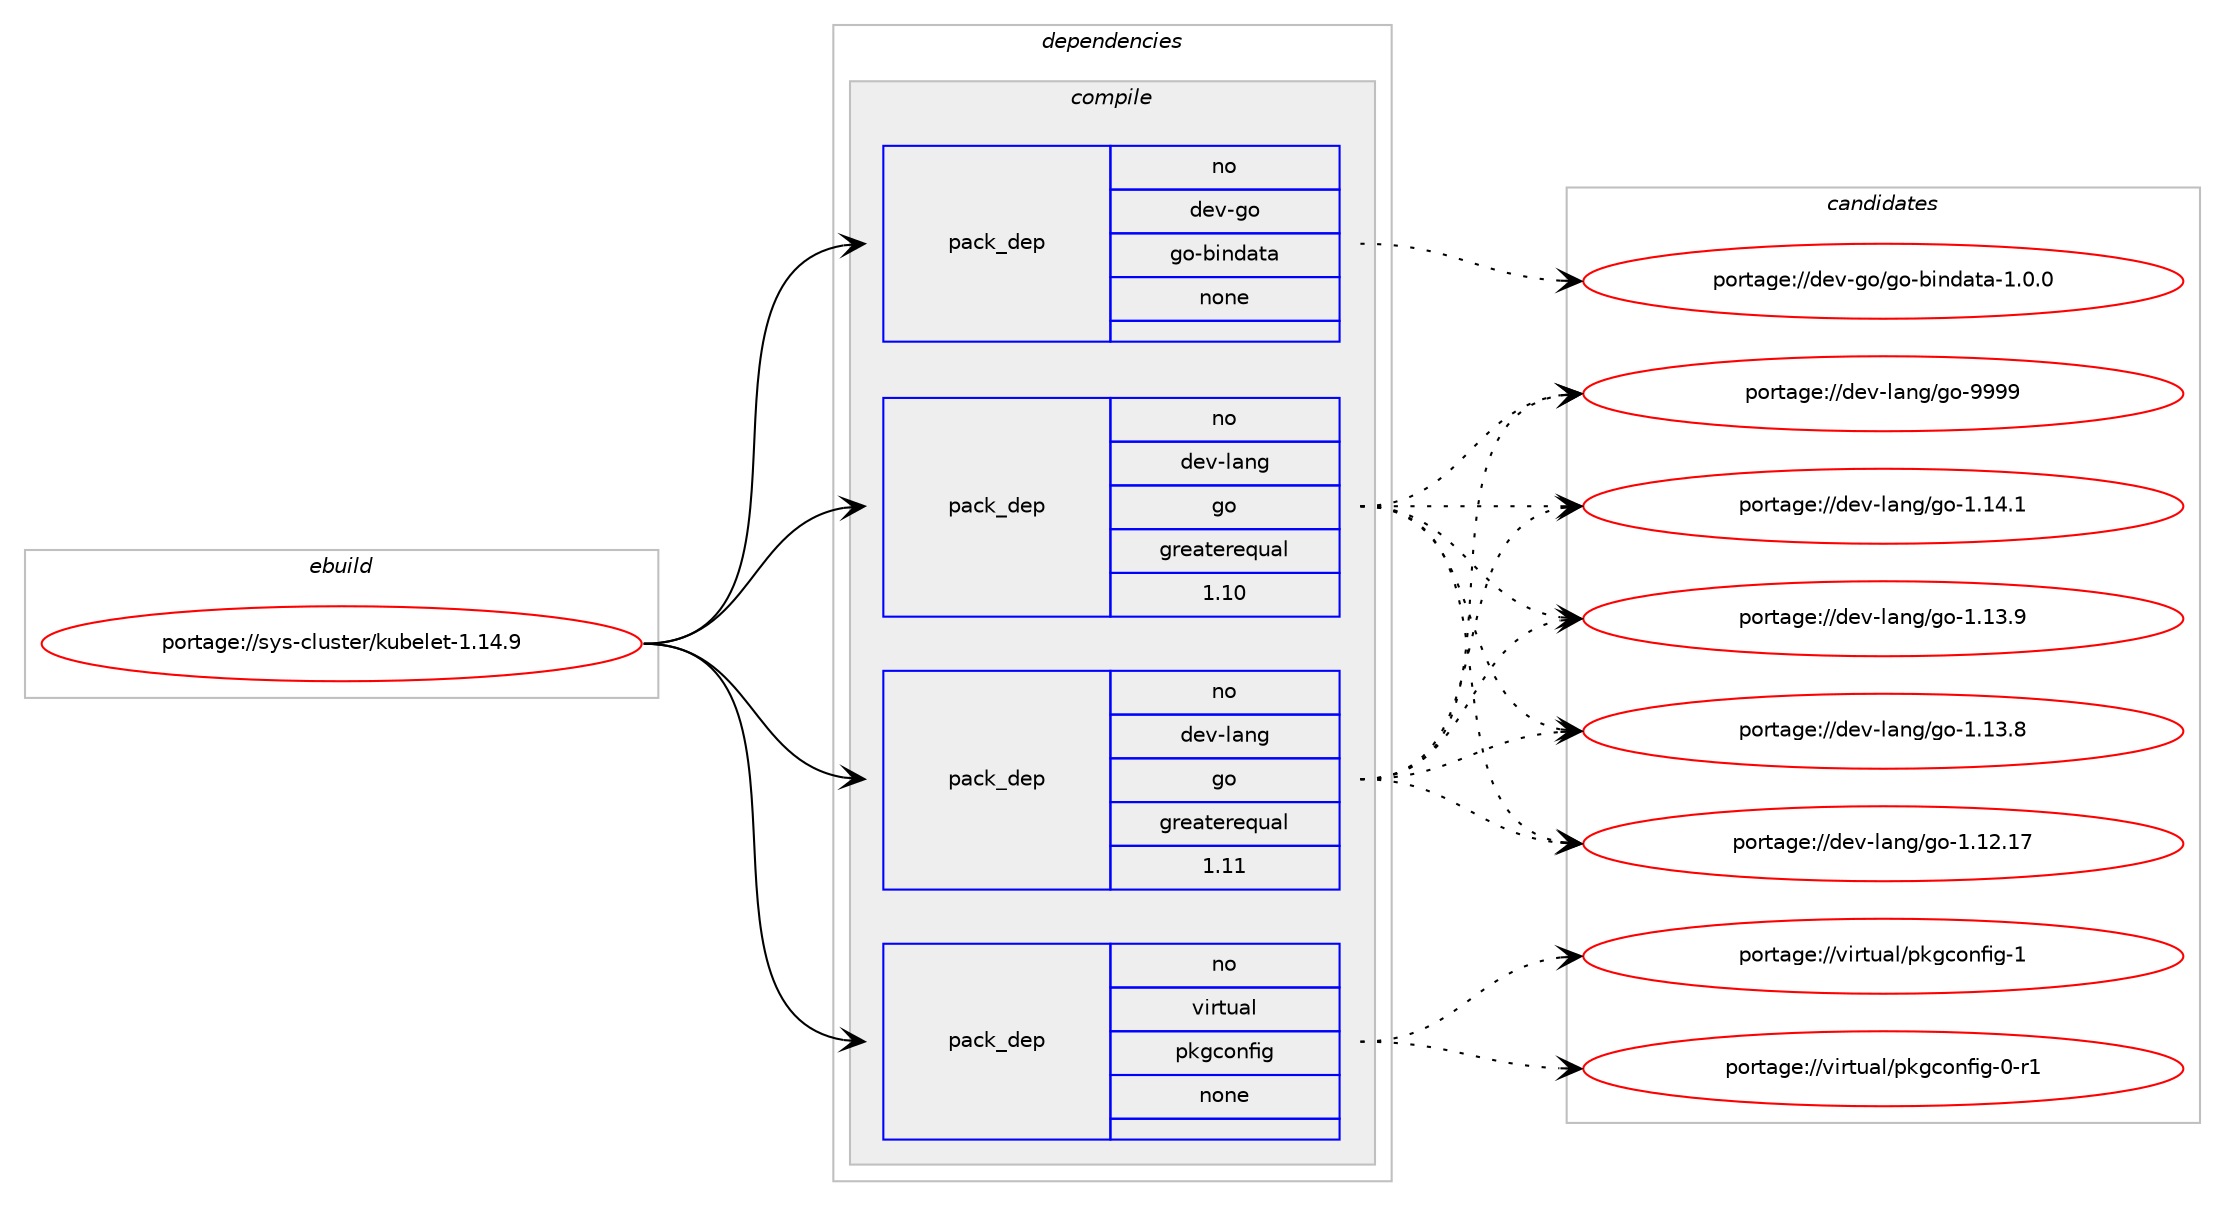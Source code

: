 digraph prolog {

# *************
# Graph options
# *************

newrank=true;
concentrate=true;
compound=true;
graph [rankdir=LR,fontname=Helvetica,fontsize=10,ranksep=1.5];#, ranksep=2.5, nodesep=0.2];
edge  [arrowhead=vee];
node  [fontname=Helvetica,fontsize=10];

# **********
# The ebuild
# **********

subgraph cluster_leftcol {
color=gray;
rank=same;
label=<<i>ebuild</i>>;
id [label="portage://sys-cluster/kubelet-1.14.9", color=red, width=4, href="../sys-cluster/kubelet-1.14.9.svg"];
}

# ****************
# The dependencies
# ****************

subgraph cluster_midcol {
color=gray;
label=<<i>dependencies</i>>;
subgraph cluster_compile {
fillcolor="#eeeeee";
style=filled;
label=<<i>compile</i>>;
subgraph pack9237 {
dependency11369 [label=<<TABLE BORDER="0" CELLBORDER="1" CELLSPACING="0" CELLPADDING="4" WIDTH="220"><TR><TD ROWSPAN="6" CELLPADDING="30">pack_dep</TD></TR><TR><TD WIDTH="110">no</TD></TR><TR><TD>dev-go</TD></TR><TR><TD>go-bindata</TD></TR><TR><TD>none</TD></TR><TR><TD></TD></TR></TABLE>>, shape=none, color=blue];
}
id:e -> dependency11369:w [weight=20,style="solid",arrowhead="vee"];
subgraph pack9238 {
dependency11370 [label=<<TABLE BORDER="0" CELLBORDER="1" CELLSPACING="0" CELLPADDING="4" WIDTH="220"><TR><TD ROWSPAN="6" CELLPADDING="30">pack_dep</TD></TR><TR><TD WIDTH="110">no</TD></TR><TR><TD>dev-lang</TD></TR><TR><TD>go</TD></TR><TR><TD>greaterequal</TD></TR><TR><TD>1.10</TD></TR></TABLE>>, shape=none, color=blue];
}
id:e -> dependency11370:w [weight=20,style="solid",arrowhead="vee"];
subgraph pack9239 {
dependency11371 [label=<<TABLE BORDER="0" CELLBORDER="1" CELLSPACING="0" CELLPADDING="4" WIDTH="220"><TR><TD ROWSPAN="6" CELLPADDING="30">pack_dep</TD></TR><TR><TD WIDTH="110">no</TD></TR><TR><TD>dev-lang</TD></TR><TR><TD>go</TD></TR><TR><TD>greaterequal</TD></TR><TR><TD>1.11</TD></TR></TABLE>>, shape=none, color=blue];
}
id:e -> dependency11371:w [weight=20,style="solid",arrowhead="vee"];
subgraph pack9240 {
dependency11372 [label=<<TABLE BORDER="0" CELLBORDER="1" CELLSPACING="0" CELLPADDING="4" WIDTH="220"><TR><TD ROWSPAN="6" CELLPADDING="30">pack_dep</TD></TR><TR><TD WIDTH="110">no</TD></TR><TR><TD>virtual</TD></TR><TR><TD>pkgconfig</TD></TR><TR><TD>none</TD></TR><TR><TD></TD></TR></TABLE>>, shape=none, color=blue];
}
id:e -> dependency11372:w [weight=20,style="solid",arrowhead="vee"];
}
subgraph cluster_compileandrun {
fillcolor="#eeeeee";
style=filled;
label=<<i>compile and run</i>>;
}
subgraph cluster_run {
fillcolor="#eeeeee";
style=filled;
label=<<i>run</i>>;
}
}

# **************
# The candidates
# **************

subgraph cluster_choices {
rank=same;
color=gray;
label=<<i>candidates</i>>;

subgraph choice9237 {
color=black;
nodesep=1;
choice100101118451031114710311145981051101009711697454946484648 [label="portage://dev-go/go-bindata-1.0.0", color=red, width=4,href="../dev-go/go-bindata-1.0.0.svg"];
dependency11369:e -> choice100101118451031114710311145981051101009711697454946484648:w [style=dotted,weight="100"];
}
subgraph choice9238 {
color=black;
nodesep=1;
choice1001011184510897110103471031114557575757 [label="portage://dev-lang/go-9999", color=red, width=4,href="../dev-lang/go-9999.svg"];
choice10010111845108971101034710311145494649524649 [label="portage://dev-lang/go-1.14.1", color=red, width=4,href="../dev-lang/go-1.14.1.svg"];
choice10010111845108971101034710311145494649514657 [label="portage://dev-lang/go-1.13.9", color=red, width=4,href="../dev-lang/go-1.13.9.svg"];
choice10010111845108971101034710311145494649514656 [label="portage://dev-lang/go-1.13.8", color=red, width=4,href="../dev-lang/go-1.13.8.svg"];
choice1001011184510897110103471031114549464950464955 [label="portage://dev-lang/go-1.12.17", color=red, width=4,href="../dev-lang/go-1.12.17.svg"];
dependency11370:e -> choice1001011184510897110103471031114557575757:w [style=dotted,weight="100"];
dependency11370:e -> choice10010111845108971101034710311145494649524649:w [style=dotted,weight="100"];
dependency11370:e -> choice10010111845108971101034710311145494649514657:w [style=dotted,weight="100"];
dependency11370:e -> choice10010111845108971101034710311145494649514656:w [style=dotted,weight="100"];
dependency11370:e -> choice1001011184510897110103471031114549464950464955:w [style=dotted,weight="100"];
}
subgraph choice9239 {
color=black;
nodesep=1;
choice1001011184510897110103471031114557575757 [label="portage://dev-lang/go-9999", color=red, width=4,href="../dev-lang/go-9999.svg"];
choice10010111845108971101034710311145494649524649 [label="portage://dev-lang/go-1.14.1", color=red, width=4,href="../dev-lang/go-1.14.1.svg"];
choice10010111845108971101034710311145494649514657 [label="portage://dev-lang/go-1.13.9", color=red, width=4,href="../dev-lang/go-1.13.9.svg"];
choice10010111845108971101034710311145494649514656 [label="portage://dev-lang/go-1.13.8", color=red, width=4,href="../dev-lang/go-1.13.8.svg"];
choice1001011184510897110103471031114549464950464955 [label="portage://dev-lang/go-1.12.17", color=red, width=4,href="../dev-lang/go-1.12.17.svg"];
dependency11371:e -> choice1001011184510897110103471031114557575757:w [style=dotted,weight="100"];
dependency11371:e -> choice10010111845108971101034710311145494649524649:w [style=dotted,weight="100"];
dependency11371:e -> choice10010111845108971101034710311145494649514657:w [style=dotted,weight="100"];
dependency11371:e -> choice10010111845108971101034710311145494649514656:w [style=dotted,weight="100"];
dependency11371:e -> choice1001011184510897110103471031114549464950464955:w [style=dotted,weight="100"];
}
subgraph choice9240 {
color=black;
nodesep=1;
choice1181051141161179710847112107103991111101021051034549 [label="portage://virtual/pkgconfig-1", color=red, width=4,href="../virtual/pkgconfig-1.svg"];
choice11810511411611797108471121071039911111010210510345484511449 [label="portage://virtual/pkgconfig-0-r1", color=red, width=4,href="../virtual/pkgconfig-0-r1.svg"];
dependency11372:e -> choice1181051141161179710847112107103991111101021051034549:w [style=dotted,weight="100"];
dependency11372:e -> choice11810511411611797108471121071039911111010210510345484511449:w [style=dotted,weight="100"];
}
}

}
